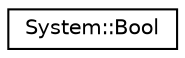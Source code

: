 digraph G
{
  edge [fontname="Helvetica",fontsize="10",labelfontname="Helvetica",labelfontsize="10"];
  node [fontname="Helvetica",fontsize="10",shape=record];
  rankdir="LR";
  Node1 [label="System::Bool",height=0.2,width=0.4,color="black", fillcolor="white", style="filled",URL="$class_system_1_1_bool.html"];
}
